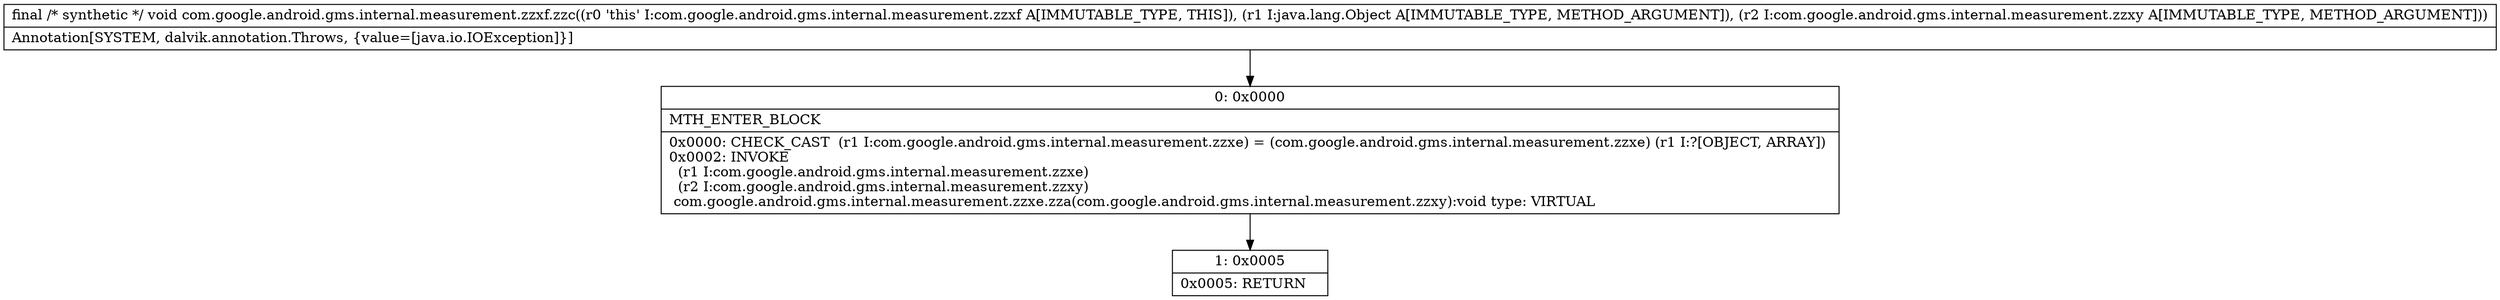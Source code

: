digraph "CFG forcom.google.android.gms.internal.measurement.zzxf.zzc(Ljava\/lang\/Object;Lcom\/google\/android\/gms\/internal\/measurement\/zzxy;)V" {
Node_0 [shape=record,label="{0\:\ 0x0000|MTH_ENTER_BLOCK\l|0x0000: CHECK_CAST  (r1 I:com.google.android.gms.internal.measurement.zzxe) = (com.google.android.gms.internal.measurement.zzxe) (r1 I:?[OBJECT, ARRAY]) \l0x0002: INVOKE  \l  (r1 I:com.google.android.gms.internal.measurement.zzxe)\l  (r2 I:com.google.android.gms.internal.measurement.zzxy)\l com.google.android.gms.internal.measurement.zzxe.zza(com.google.android.gms.internal.measurement.zzxy):void type: VIRTUAL \l}"];
Node_1 [shape=record,label="{1\:\ 0x0005|0x0005: RETURN   \l}"];
MethodNode[shape=record,label="{final \/* synthetic *\/ void com.google.android.gms.internal.measurement.zzxf.zzc((r0 'this' I:com.google.android.gms.internal.measurement.zzxf A[IMMUTABLE_TYPE, THIS]), (r1 I:java.lang.Object A[IMMUTABLE_TYPE, METHOD_ARGUMENT]), (r2 I:com.google.android.gms.internal.measurement.zzxy A[IMMUTABLE_TYPE, METHOD_ARGUMENT]))  | Annotation[SYSTEM, dalvik.annotation.Throws, \{value=[java.io.IOException]\}]\l}"];
MethodNode -> Node_0;
Node_0 -> Node_1;
}

